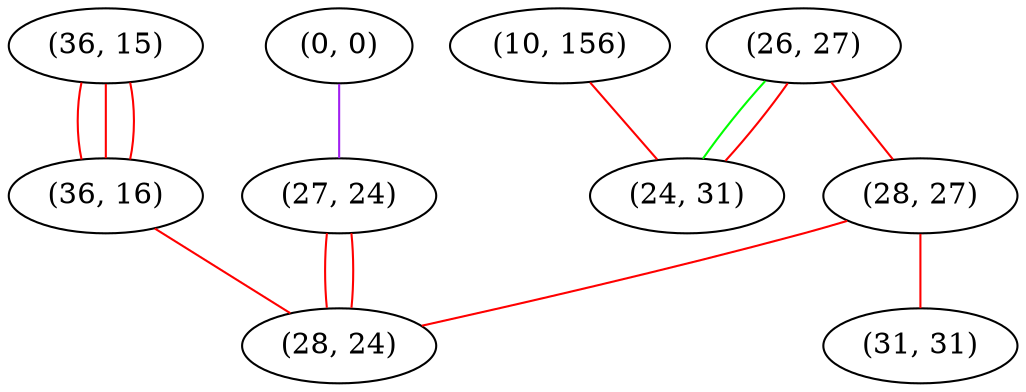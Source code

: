 graph "" {
"(0, 0)";
"(26, 27)";
"(27, 24)";
"(36, 15)";
"(10, 156)";
"(28, 27)";
"(36, 16)";
"(31, 31)";
"(24, 31)";
"(28, 24)";
"(0, 0)" -- "(27, 24)"  [color=purple, key=0, weight=4];
"(26, 27)" -- "(28, 27)"  [color=red, key=0, weight=1];
"(26, 27)" -- "(24, 31)"  [color=green, key=0, weight=2];
"(26, 27)" -- "(24, 31)"  [color=red, key=1, weight=1];
"(27, 24)" -- "(28, 24)"  [color=red, key=0, weight=1];
"(27, 24)" -- "(28, 24)"  [color=red, key=1, weight=1];
"(36, 15)" -- "(36, 16)"  [color=red, key=0, weight=1];
"(36, 15)" -- "(36, 16)"  [color=red, key=1, weight=1];
"(36, 15)" -- "(36, 16)"  [color=red, key=2, weight=1];
"(10, 156)" -- "(24, 31)"  [color=red, key=0, weight=1];
"(28, 27)" -- "(31, 31)"  [color=red, key=0, weight=1];
"(28, 27)" -- "(28, 24)"  [color=red, key=0, weight=1];
"(36, 16)" -- "(28, 24)"  [color=red, key=0, weight=1];
}
